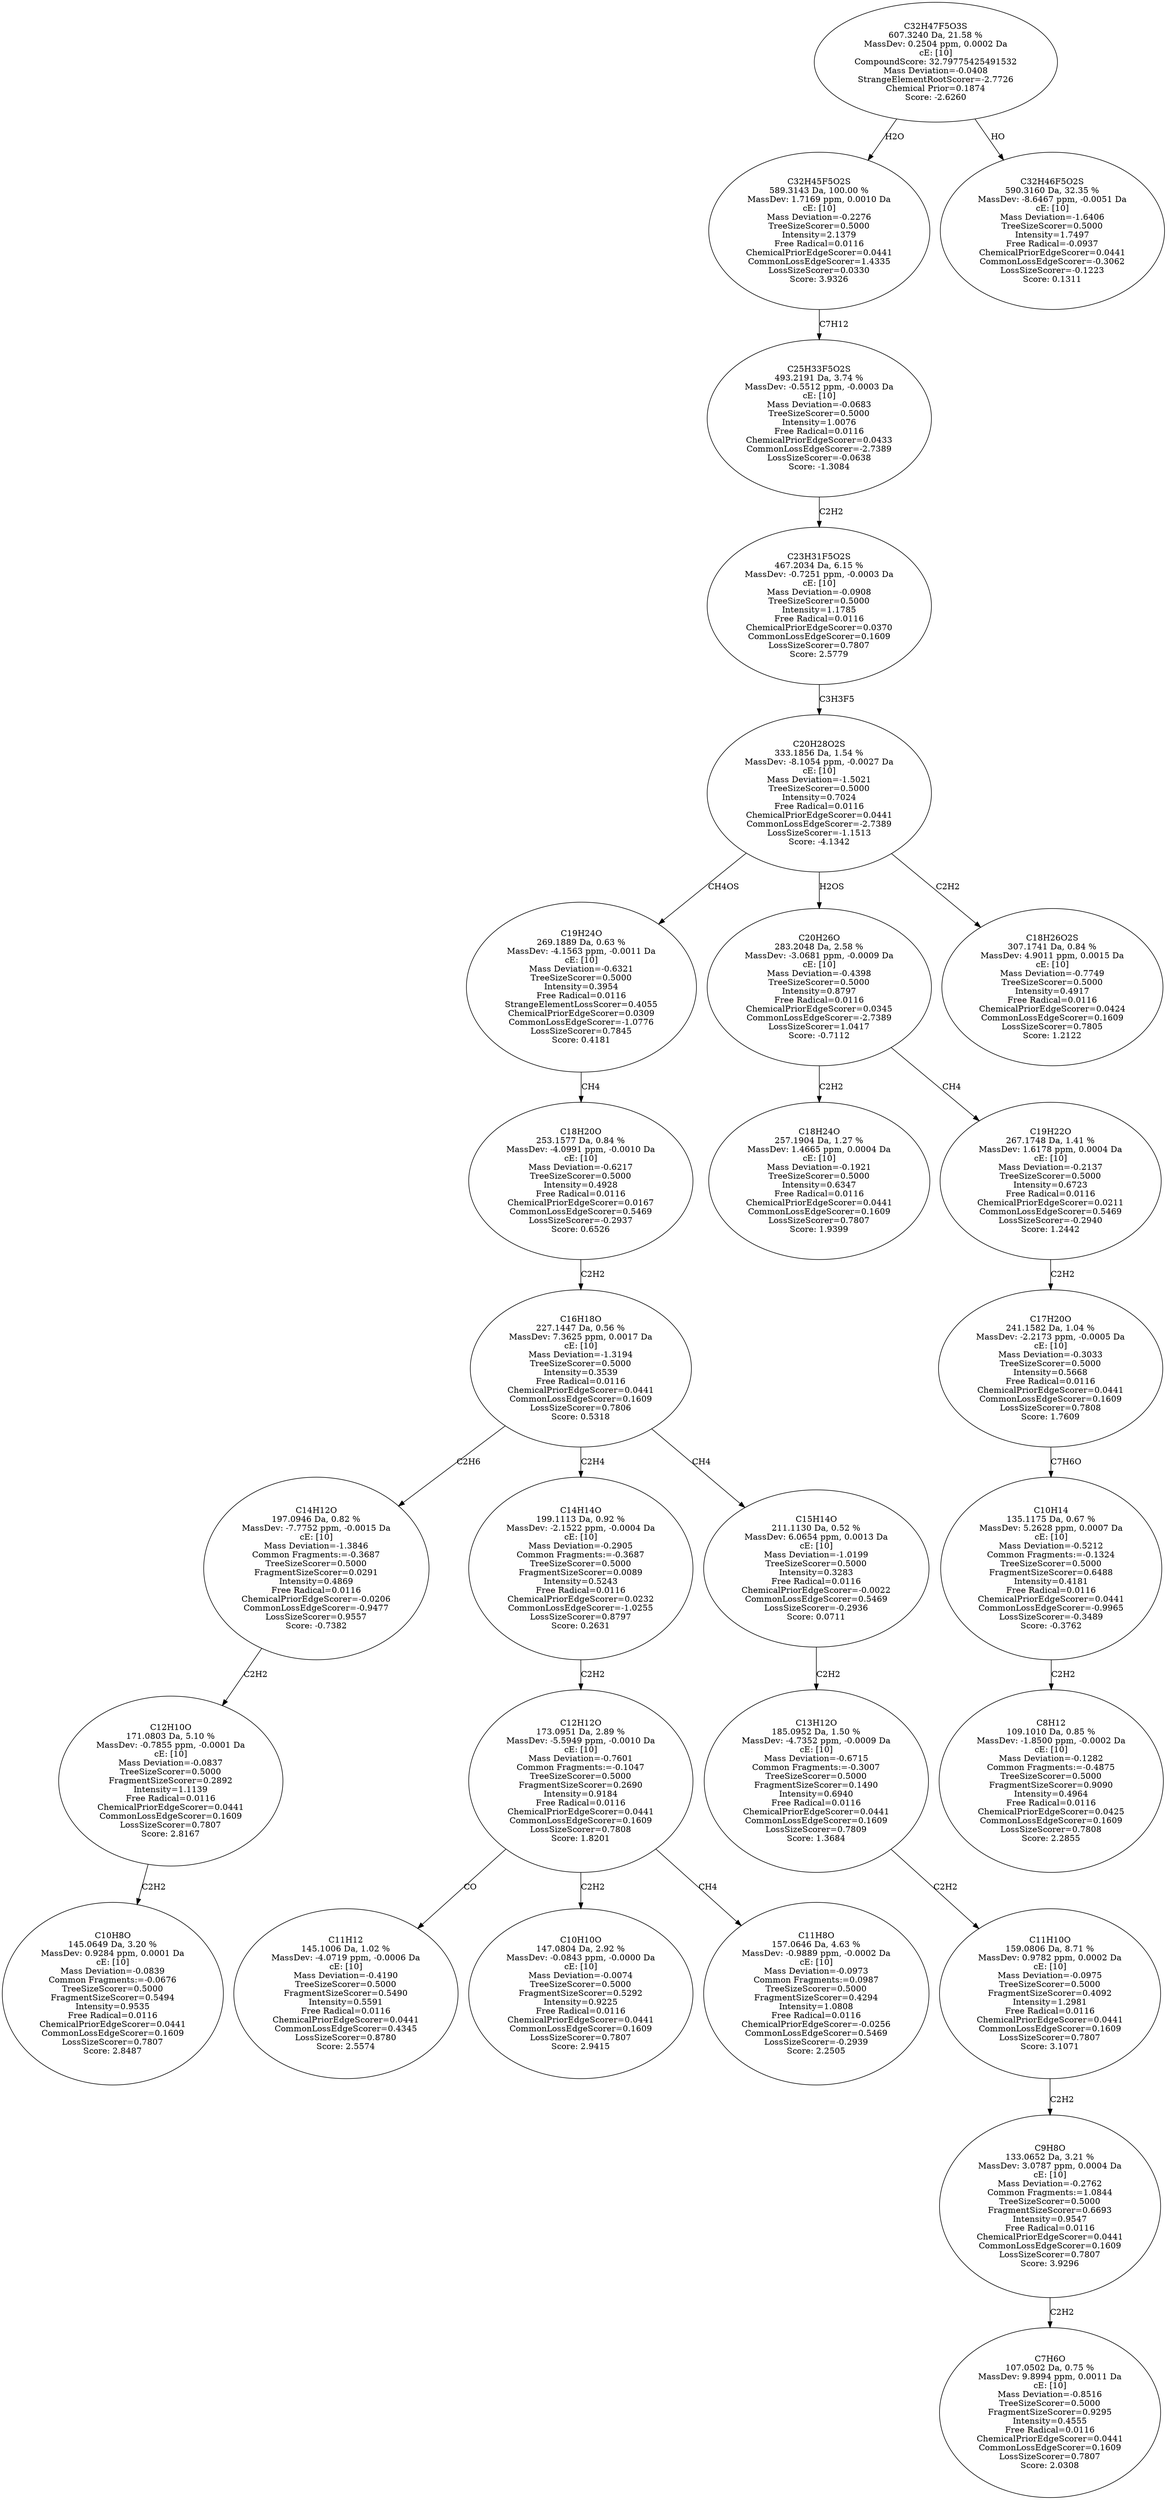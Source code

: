 strict digraph {
v1 [label="C10H8O\n145.0649 Da, 3.20 %\nMassDev: 0.9284 ppm, 0.0001 Da\ncE: [10]\nMass Deviation=-0.0839\nCommon Fragments:=-0.0676\nTreeSizeScorer=0.5000\nFragmentSizeScorer=0.5494\nIntensity=0.9535\nFree Radical=0.0116\nChemicalPriorEdgeScorer=0.0441\nCommonLossEdgeScorer=0.1609\nLossSizeScorer=0.7807\nScore: 2.8487"];
v2 [label="C12H10O\n171.0803 Da, 5.10 %\nMassDev: -0.7855 ppm, -0.0001 Da\ncE: [10]\nMass Deviation=-0.0837\nTreeSizeScorer=0.5000\nFragmentSizeScorer=0.2892\nIntensity=1.1139\nFree Radical=0.0116\nChemicalPriorEdgeScorer=0.0441\nCommonLossEdgeScorer=0.1609\nLossSizeScorer=0.7807\nScore: 2.8167"];
v3 [label="C14H12O\n197.0946 Da, 0.82 %\nMassDev: -7.7752 ppm, -0.0015 Da\ncE: [10]\nMass Deviation=-1.3846\nCommon Fragments:=-0.3687\nTreeSizeScorer=0.5000\nFragmentSizeScorer=0.0291\nIntensity=0.4869\nFree Radical=0.0116\nChemicalPriorEdgeScorer=-0.0206\nCommonLossEdgeScorer=-0.9477\nLossSizeScorer=0.9557\nScore: -0.7382"];
v4 [label="C11H12\n145.1006 Da, 1.02 %\nMassDev: -4.0719 ppm, -0.0006 Da\ncE: [10]\nMass Deviation=-0.4190\nTreeSizeScorer=0.5000\nFragmentSizeScorer=0.5490\nIntensity=0.5591\nFree Radical=0.0116\nChemicalPriorEdgeScorer=0.0441\nCommonLossEdgeScorer=0.4345\nLossSizeScorer=0.8780\nScore: 2.5574"];
v5 [label="C10H10O\n147.0804 Da, 2.92 %\nMassDev: -0.0843 ppm, -0.0000 Da\ncE: [10]\nMass Deviation=-0.0074\nTreeSizeScorer=0.5000\nFragmentSizeScorer=0.5292\nIntensity=0.9225\nFree Radical=0.0116\nChemicalPriorEdgeScorer=0.0441\nCommonLossEdgeScorer=0.1609\nLossSizeScorer=0.7807\nScore: 2.9415"];
v6 [label="C11H8O\n157.0646 Da, 4.63 %\nMassDev: -0.9889 ppm, -0.0002 Da\ncE: [10]\nMass Deviation=-0.0973\nCommon Fragments:=0.0987\nTreeSizeScorer=0.5000\nFragmentSizeScorer=0.4294\nIntensity=1.0808\nFree Radical=0.0116\nChemicalPriorEdgeScorer=-0.0256\nCommonLossEdgeScorer=0.5469\nLossSizeScorer=-0.2939\nScore: 2.2505"];
v7 [label="C12H12O\n173.0951 Da, 2.89 %\nMassDev: -5.5949 ppm, -0.0010 Da\ncE: [10]\nMass Deviation=-0.7601\nCommon Fragments:=-0.1047\nTreeSizeScorer=0.5000\nFragmentSizeScorer=0.2690\nIntensity=0.9184\nFree Radical=0.0116\nChemicalPriorEdgeScorer=0.0441\nCommonLossEdgeScorer=0.1609\nLossSizeScorer=0.7808\nScore: 1.8201"];
v8 [label="C14H14O\n199.1113 Da, 0.92 %\nMassDev: -2.1522 ppm, -0.0004 Da\ncE: [10]\nMass Deviation=-0.2905\nCommon Fragments:=-0.3687\nTreeSizeScorer=0.5000\nFragmentSizeScorer=0.0089\nIntensity=0.5243\nFree Radical=0.0116\nChemicalPriorEdgeScorer=0.0232\nCommonLossEdgeScorer=-1.0255\nLossSizeScorer=0.8797\nScore: 0.2631"];
v9 [label="C7H6O\n107.0502 Da, 0.75 %\nMassDev: 9.8994 ppm, 0.0011 Da\ncE: [10]\nMass Deviation=-0.8516\nTreeSizeScorer=0.5000\nFragmentSizeScorer=0.9295\nIntensity=0.4555\nFree Radical=0.0116\nChemicalPriorEdgeScorer=0.0441\nCommonLossEdgeScorer=0.1609\nLossSizeScorer=0.7807\nScore: 2.0308"];
v10 [label="C9H8O\n133.0652 Da, 3.21 %\nMassDev: 3.0787 ppm, 0.0004 Da\ncE: [10]\nMass Deviation=-0.2762\nCommon Fragments:=1.0844\nTreeSizeScorer=0.5000\nFragmentSizeScorer=0.6693\nIntensity=0.9547\nFree Radical=0.0116\nChemicalPriorEdgeScorer=0.0441\nCommonLossEdgeScorer=0.1609\nLossSizeScorer=0.7807\nScore: 3.9296"];
v11 [label="C11H10O\n159.0806 Da, 8.71 %\nMassDev: 0.9782 ppm, 0.0002 Da\ncE: [10]\nMass Deviation=-0.0975\nTreeSizeScorer=0.5000\nFragmentSizeScorer=0.4092\nIntensity=1.2981\nFree Radical=0.0116\nChemicalPriorEdgeScorer=0.0441\nCommonLossEdgeScorer=0.1609\nLossSizeScorer=0.7807\nScore: 3.1071"];
v12 [label="C13H12O\n185.0952 Da, 1.50 %\nMassDev: -4.7352 ppm, -0.0009 Da\ncE: [10]\nMass Deviation=-0.6715\nCommon Fragments:=-0.3007\nTreeSizeScorer=0.5000\nFragmentSizeScorer=0.1490\nIntensity=0.6940\nFree Radical=0.0116\nChemicalPriorEdgeScorer=0.0441\nCommonLossEdgeScorer=0.1609\nLossSizeScorer=0.7809\nScore: 1.3684"];
v13 [label="C15H14O\n211.1130 Da, 0.52 %\nMassDev: 6.0654 ppm, 0.0013 Da\ncE: [10]\nMass Deviation=-1.0199\nTreeSizeScorer=0.5000\nIntensity=0.3283\nFree Radical=0.0116\nChemicalPriorEdgeScorer=-0.0022\nCommonLossEdgeScorer=0.5469\nLossSizeScorer=-0.2936\nScore: 0.0711"];
v14 [label="C16H18O\n227.1447 Da, 0.56 %\nMassDev: 7.3625 ppm, 0.0017 Da\ncE: [10]\nMass Deviation=-1.3194\nTreeSizeScorer=0.5000\nIntensity=0.3539\nFree Radical=0.0116\nChemicalPriorEdgeScorer=0.0441\nCommonLossEdgeScorer=0.1609\nLossSizeScorer=0.7806\nScore: 0.5318"];
v15 [label="C18H20O\n253.1577 Da, 0.84 %\nMassDev: -4.0991 ppm, -0.0010 Da\ncE: [10]\nMass Deviation=-0.6217\nTreeSizeScorer=0.5000\nIntensity=0.4928\nFree Radical=0.0116\nChemicalPriorEdgeScorer=0.0167\nCommonLossEdgeScorer=0.5469\nLossSizeScorer=-0.2937\nScore: 0.6526"];
v16 [label="C19H24O\n269.1889 Da, 0.63 %\nMassDev: -4.1563 ppm, -0.0011 Da\ncE: [10]\nMass Deviation=-0.6321\nTreeSizeScorer=0.5000\nIntensity=0.3954\nFree Radical=0.0116\nStrangeElementLossScorer=0.4055\nChemicalPriorEdgeScorer=0.0309\nCommonLossEdgeScorer=-1.0776\nLossSizeScorer=0.7845\nScore: 0.4181"];
v17 [label="C18H24O\n257.1904 Da, 1.27 %\nMassDev: 1.4665 ppm, 0.0004 Da\ncE: [10]\nMass Deviation=-0.1921\nTreeSizeScorer=0.5000\nIntensity=0.6347\nFree Radical=0.0116\nChemicalPriorEdgeScorer=0.0441\nCommonLossEdgeScorer=0.1609\nLossSizeScorer=0.7807\nScore: 1.9399"];
v18 [label="C8H12\n109.1010 Da, 0.85 %\nMassDev: -1.8500 ppm, -0.0002 Da\ncE: [10]\nMass Deviation=-0.1282\nCommon Fragments:=-0.4875\nTreeSizeScorer=0.5000\nFragmentSizeScorer=0.9090\nIntensity=0.4964\nFree Radical=0.0116\nChemicalPriorEdgeScorer=0.0425\nCommonLossEdgeScorer=0.1609\nLossSizeScorer=0.7808\nScore: 2.2855"];
v19 [label="C10H14\n135.1175 Da, 0.67 %\nMassDev: 5.2628 ppm, 0.0007 Da\ncE: [10]\nMass Deviation=-0.5212\nCommon Fragments:=-0.1324\nTreeSizeScorer=0.5000\nFragmentSizeScorer=0.6488\nIntensity=0.4181\nFree Radical=0.0116\nChemicalPriorEdgeScorer=0.0441\nCommonLossEdgeScorer=-0.9965\nLossSizeScorer=-0.3489\nScore: -0.3762"];
v20 [label="C17H20O\n241.1582 Da, 1.04 %\nMassDev: -2.2173 ppm, -0.0005 Da\ncE: [10]\nMass Deviation=-0.3033\nTreeSizeScorer=0.5000\nIntensity=0.5668\nFree Radical=0.0116\nChemicalPriorEdgeScorer=0.0441\nCommonLossEdgeScorer=0.1609\nLossSizeScorer=0.7808\nScore: 1.7609"];
v21 [label="C19H22O\n267.1748 Da, 1.41 %\nMassDev: 1.6178 ppm, 0.0004 Da\ncE: [10]\nMass Deviation=-0.2137\nTreeSizeScorer=0.5000\nIntensity=0.6723\nFree Radical=0.0116\nChemicalPriorEdgeScorer=0.0211\nCommonLossEdgeScorer=0.5469\nLossSizeScorer=-0.2940\nScore: 1.2442"];
v22 [label="C20H26O\n283.2048 Da, 2.58 %\nMassDev: -3.0681 ppm, -0.0009 Da\ncE: [10]\nMass Deviation=-0.4398\nTreeSizeScorer=0.5000\nIntensity=0.8797\nFree Radical=0.0116\nChemicalPriorEdgeScorer=0.0345\nCommonLossEdgeScorer=-2.7389\nLossSizeScorer=1.0417\nScore: -0.7112"];
v23 [label="C18H26O2S\n307.1741 Da, 0.84 %\nMassDev: 4.9011 ppm, 0.0015 Da\ncE: [10]\nMass Deviation=-0.7749\nTreeSizeScorer=0.5000\nIntensity=0.4917\nFree Radical=0.0116\nChemicalPriorEdgeScorer=0.0424\nCommonLossEdgeScorer=0.1609\nLossSizeScorer=0.7805\nScore: 1.2122"];
v24 [label="C20H28O2S\n333.1856 Da, 1.54 %\nMassDev: -8.1054 ppm, -0.0027 Da\ncE: [10]\nMass Deviation=-1.5021\nTreeSizeScorer=0.5000\nIntensity=0.7024\nFree Radical=0.0116\nChemicalPriorEdgeScorer=0.0441\nCommonLossEdgeScorer=-2.7389\nLossSizeScorer=-1.1513\nScore: -4.1342"];
v25 [label="C23H31F5O2S\n467.2034 Da, 6.15 %\nMassDev: -0.7251 ppm, -0.0003 Da\ncE: [10]\nMass Deviation=-0.0908\nTreeSizeScorer=0.5000\nIntensity=1.1785\nFree Radical=0.0116\nChemicalPriorEdgeScorer=0.0370\nCommonLossEdgeScorer=0.1609\nLossSizeScorer=0.7807\nScore: 2.5779"];
v26 [label="C25H33F5O2S\n493.2191 Da, 3.74 %\nMassDev: -0.5512 ppm, -0.0003 Da\ncE: [10]\nMass Deviation=-0.0683\nTreeSizeScorer=0.5000\nIntensity=1.0076\nFree Radical=0.0116\nChemicalPriorEdgeScorer=0.0433\nCommonLossEdgeScorer=-2.7389\nLossSizeScorer=-0.0638\nScore: -1.3084"];
v27 [label="C32H45F5O2S\n589.3143 Da, 100.00 %\nMassDev: 1.7169 ppm, 0.0010 Da\ncE: [10]\nMass Deviation=-0.2276\nTreeSizeScorer=0.5000\nIntensity=2.1379\nFree Radical=0.0116\nChemicalPriorEdgeScorer=0.0441\nCommonLossEdgeScorer=1.4335\nLossSizeScorer=0.0330\nScore: 3.9326"];
v28 [label="C32H46F5O2S\n590.3160 Da, 32.35 %\nMassDev: -8.6467 ppm, -0.0051 Da\ncE: [10]\nMass Deviation=-1.6406\nTreeSizeScorer=0.5000\nIntensity=1.7497\nFree Radical=-0.0937\nChemicalPriorEdgeScorer=0.0441\nCommonLossEdgeScorer=-0.3062\nLossSizeScorer=-0.1223\nScore: 0.1311"];
v29 [label="C32H47F5O3S\n607.3240 Da, 21.58 %\nMassDev: 0.2504 ppm, 0.0002 Da\ncE: [10]\nCompoundScore: 32.79775425491532\nMass Deviation=-0.0408\nStrangeElementRootScorer=-2.7726\nChemical Prior=0.1874\nScore: -2.6260"];
v2 -> v1 [label="C2H2"];
v3 -> v2 [label="C2H2"];
v14 -> v3 [label="C2H6"];
v7 -> v4 [label="CO"];
v7 -> v5 [label="C2H2"];
v7 -> v6 [label="CH4"];
v8 -> v7 [label="C2H2"];
v14 -> v8 [label="C2H4"];
v10 -> v9 [label="C2H2"];
v11 -> v10 [label="C2H2"];
v12 -> v11 [label="C2H2"];
v13 -> v12 [label="C2H2"];
v14 -> v13 [label="CH4"];
v15 -> v14 [label="C2H2"];
v16 -> v15 [label="CH4"];
v24 -> v16 [label="CH4OS"];
v22 -> v17 [label="C2H2"];
v19 -> v18 [label="C2H2"];
v20 -> v19 [label="C7H6O"];
v21 -> v20 [label="C2H2"];
v22 -> v21 [label="CH4"];
v24 -> v22 [label="H2OS"];
v24 -> v23 [label="C2H2"];
v25 -> v24 [label="C3H3F5"];
v26 -> v25 [label="C2H2"];
v27 -> v26 [label="C7H12"];
v29 -> v27 [label="H2O"];
v29 -> v28 [label="HO"];
}
